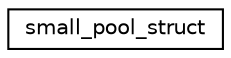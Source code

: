 digraph "Graphical Class Hierarchy"
{
  edge [fontname="Helvetica",fontsize="10",labelfontname="Helvetica",labelfontsize="10"];
  node [fontname="Helvetica",fontsize="10",shape=record];
  rankdir="LR";
  Node1 [label="small_pool_struct",height=0.2,width=0.4,color="black", fillcolor="white", style="filled",URL="$unionsmall__pool__struct.html"];
}
